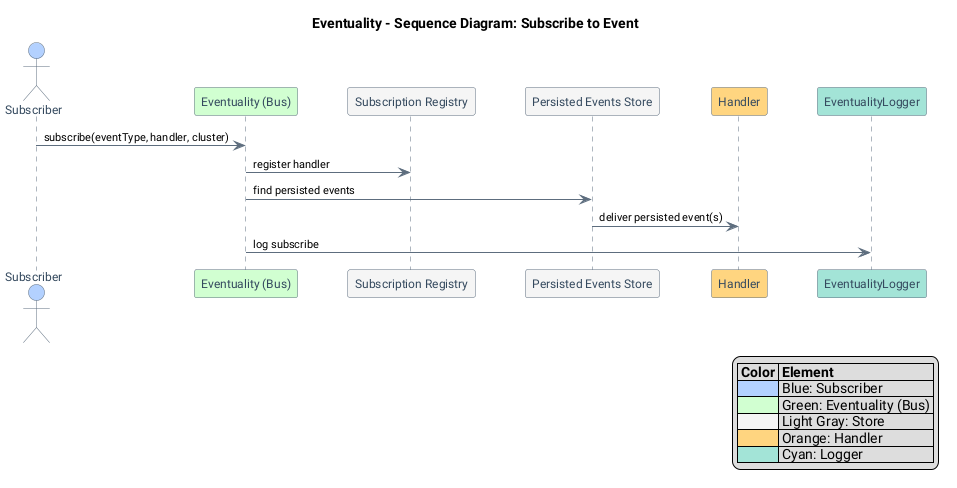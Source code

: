 @startuml
' Based on documentation/Eventuality-SubscribeEventSequence.md
title Eventuality – Sequence Diagram: Subscribe to Event

skinparam ParticipantPadding 20
skinparam BoxPadding 10
skinparam defaultFontName Roboto
skinparam actor {
  FontName Roboto
  FontSize 12
  BorderColor #5D6D7E
  FontColor #34495E
}
skinparam participant {
  FontName Roboto
  FontSize 12
  BorderColor #5D6D7E
  FontColor #34495E
}
skinparam sequence {
  ArrowFontName Roboto
  ArrowFontSize 11
  ArrowColor #5D6D7E
  LifeLineBorderColor #5D6D7E
}

actor Subscriber #B3D1FF
participant "Eventuality (Bus)" #D1FFD1
participant "Subscription Registry" #F5F5F5
participant "Persisted Events Store" #F5F5F5
participant Handler #FFD580
participant "EventualityLogger" #A3E4D7

Subscriber -> "Eventuality (Bus)" : subscribe(eventType, handler, cluster)
"Eventuality (Bus)" -> "Subscription Registry" : register handler
"Eventuality (Bus)" -> "Persisted Events Store" : find persisted events
"Persisted Events Store" -> Handler : deliver persisted event(s)
"Eventuality (Bus)" -> "EventualityLogger" : log subscribe

legend right
  |= Color |= Element |
  |<#B3D1FF>| Blue: Subscriber |
  |<#D1FFD1>| Green: Eventuality (Bus) |
  |<#F5F5F5>| Light Gray: Store |
  |<#FFD580>| Orange: Handler |
  |<#A3E4D7>| Cyan: Logger |
end legend

@enduml
